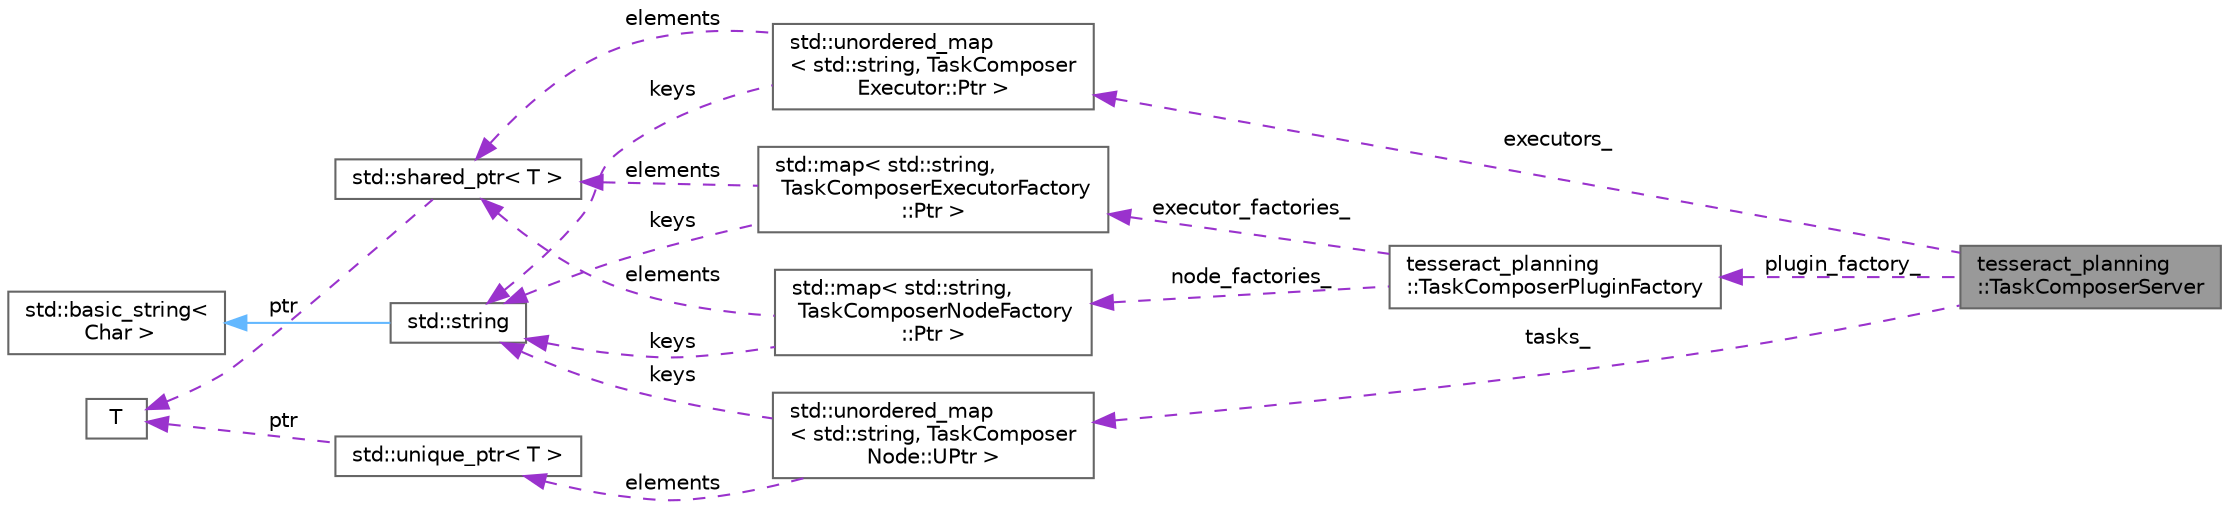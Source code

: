 digraph "tesseract_planning::TaskComposerServer"
{
 // LATEX_PDF_SIZE
  bgcolor="transparent";
  edge [fontname=Helvetica,fontsize=10,labelfontname=Helvetica,labelfontsize=10];
  node [fontname=Helvetica,fontsize=10,shape=box,height=0.2,width=0.4];
  rankdir="LR";
  Node1 [label="tesseract_planning\l::TaskComposerServer",height=0.2,width=0.4,color="gray40", fillcolor="grey60", style="filled", fontcolor="black",tooltip=" "];
  Node2 -> Node1 [dir="back",color="darkorchid3",style="dashed",label=" executors_" ];
  Node2 [label="std::unordered_map\l\< std::string, TaskComposer\lExecutor::Ptr \>",height=0.2,width=0.4,color="gray40", fillcolor="white", style="filled",tooltip=" "];
  Node3 -> Node2 [dir="back",color="darkorchid3",style="dashed",label=" keys" ];
  Node3 [label="std::string",height=0.2,width=0.4,color="gray40", fillcolor="white", style="filled",tooltip=" "];
  Node4 -> Node3 [dir="back",color="steelblue1",style="solid"];
  Node4 [label="std::basic_string\<\l Char \>",height=0.2,width=0.4,color="gray40", fillcolor="white", style="filled",tooltip=" "];
  Node5 -> Node2 [dir="back",color="darkorchid3",style="dashed",label=" elements" ];
  Node5 [label="std::shared_ptr\< T \>",height=0.2,width=0.4,color="gray40", fillcolor="white", style="filled",tooltip=" "];
  Node6 -> Node5 [dir="back",color="darkorchid3",style="dashed",label=" ptr" ];
  Node6 [label="T",height=0.2,width=0.4,color="gray40", fillcolor="white", style="filled",tooltip=" "];
  Node7 -> Node1 [dir="back",color="darkorchid3",style="dashed",label=" tasks_" ];
  Node7 [label="std::unordered_map\l\< std::string, TaskComposer\lNode::UPtr \>",height=0.2,width=0.4,color="gray40", fillcolor="white", style="filled",tooltip=" "];
  Node3 -> Node7 [dir="back",color="darkorchid3",style="dashed",label=" keys" ];
  Node8 -> Node7 [dir="back",color="darkorchid3",style="dashed",label=" elements" ];
  Node8 [label="std::unique_ptr\< T \>",height=0.2,width=0.4,color="gray40", fillcolor="white", style="filled",tooltip=" "];
  Node6 -> Node8 [dir="back",color="darkorchid3",style="dashed",label=" ptr" ];
  Node9 -> Node1 [dir="back",color="darkorchid3",style="dashed",label=" plugin_factory_" ];
  Node9 [label="tesseract_planning\l::TaskComposerPluginFactory",height=0.2,width=0.4,color="gray40", fillcolor="white", style="filled",URL="$d7/d2f/classtesseract__planning_1_1TaskComposerPluginFactory.html",tooltip=" "];
  Node10 -> Node9 [dir="back",color="darkorchid3",style="dashed",label=" executor_factories_" ];
  Node10 [label="std::map\< std::string,\l TaskComposerExecutorFactory\l::Ptr \>",height=0.2,width=0.4,color="gray40", fillcolor="white", style="filled",tooltip=" "];
  Node3 -> Node10 [dir="back",color="darkorchid3",style="dashed",label=" keys" ];
  Node5 -> Node10 [dir="back",color="darkorchid3",style="dashed",label=" elements" ];
  Node11 -> Node9 [dir="back",color="darkorchid3",style="dashed",label=" node_factories_" ];
  Node11 [label="std::map\< std::string,\l TaskComposerNodeFactory\l::Ptr \>",height=0.2,width=0.4,color="gray40", fillcolor="white", style="filled",tooltip=" "];
  Node3 -> Node11 [dir="back",color="darkorchid3",style="dashed",label=" keys" ];
  Node5 -> Node11 [dir="back",color="darkorchid3",style="dashed",label=" elements" ];
}
